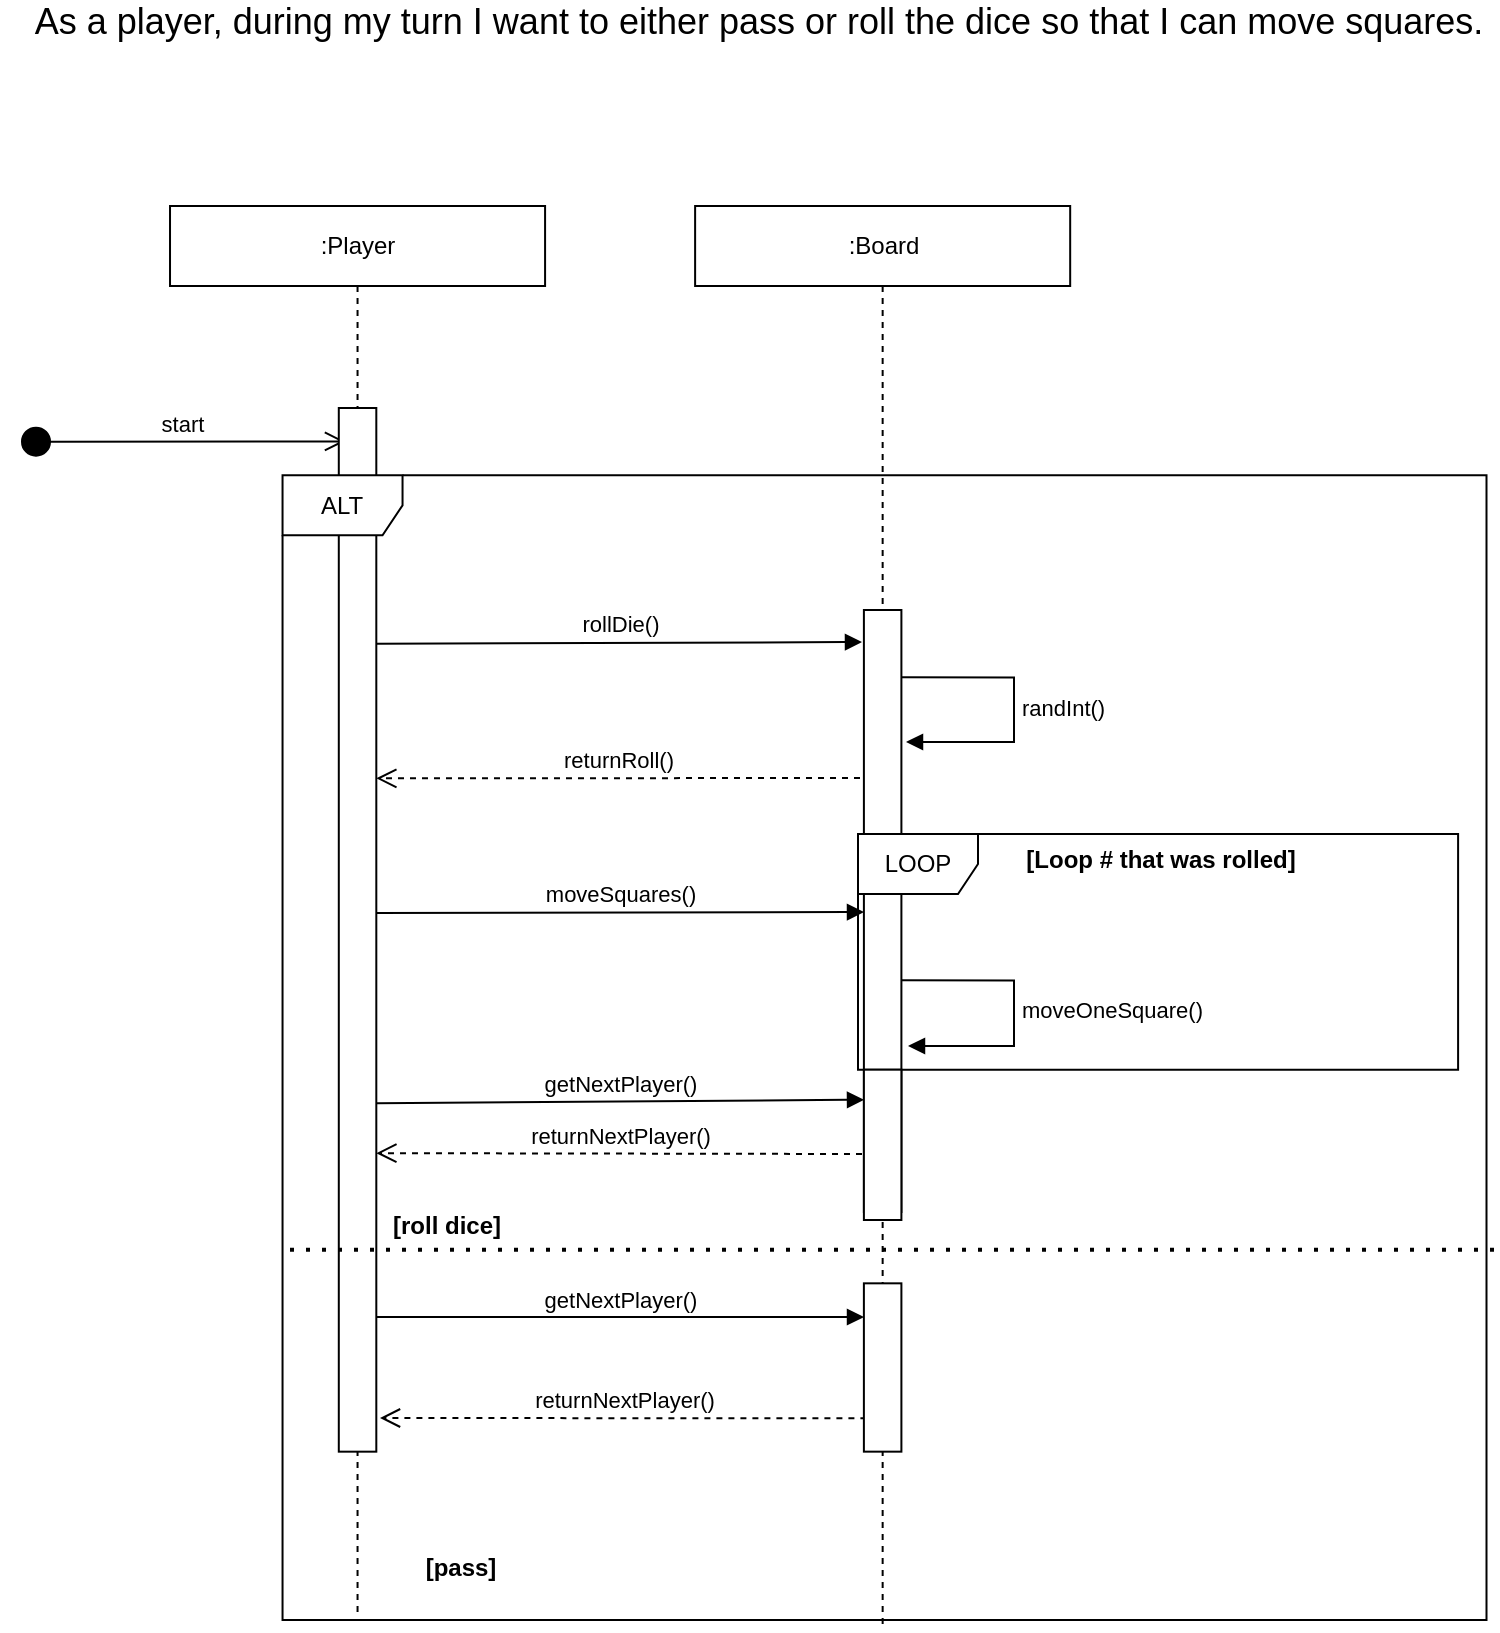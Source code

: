 <mxfile version="14.8.4" type="device"><diagram id="r0VXBuddeag6dbhNBNF8" name="Page-1"><mxGraphModel dx="1662" dy="692" grid="0" gridSize="10" guides="1" tooltips="1" connect="1" arrows="1" fold="1" page="1" pageScale="1" pageWidth="850" pageHeight="1100" math="0" shadow="0"><root><mxCell id="0"/><mxCell id="1" parent="0"/><mxCell id="kHb0LOMqRLBvT1U1AIGJ-2" value="&lt;span id=&quot;docs-internal-guid-690524dd-7fff-6c23-4259-b08b6991aaa1&quot;&gt;&lt;span style=&quot;font-family: &amp;#34;arial&amp;#34; ; background-color: transparent ; vertical-align: baseline&quot;&gt;&lt;font style=&quot;font-size: 18px&quot;&gt;As a player, during my turn I want to either pass or roll the dice so that I can move squares.&lt;/font&gt;&lt;/span&gt;&lt;/span&gt;" style="text;html=1;align=center;verticalAlign=middle;resizable=0;points=[];autosize=1;strokeColor=none;" parent="1" vertex="1"><mxGeometry x="58.5" y="88" width="734" height="20" as="geometry"/></mxCell><mxCell id="jkOrr9DQ9r_OWVSD_fN1-1" value="" style="group" vertex="1" connectable="0" parent="1"><mxGeometry x="57" y="190" width="737" height="712" as="geometry"/></mxCell><mxCell id="kHb0LOMqRLBvT1U1AIGJ-1" value=":Player" style="shape=umlLifeline;perimeter=lifelinePerimeter;whiteSpace=wrap;html=1;container=1;collapsible=0;recursiveResize=0;outlineConnect=0;" parent="jkOrr9DQ9r_OWVSD_fN1-1" vertex="1"><mxGeometry x="75.01" width="187.53" height="706" as="geometry"/></mxCell><mxCell id="kHb0LOMqRLBvT1U1AIGJ-5" value="start" style="html=1;verticalAlign=bottom;startArrow=circle;startFill=1;endArrow=open;startSize=6;endSize=8;entryX=0.166;entryY=0.032;entryDx=0;entryDy=0;entryPerimeter=0;" parent="jkOrr9DQ9r_OWVSD_fN1-1" edge="1" target="kHb0LOMqRLBvT1U1AIGJ-7"><mxGeometry width="80" relative="1" as="geometry"><mxPoint y="117.833" as="sourcePoint"/><mxPoint x="157" y="120" as="targetPoint"/></mxGeometry></mxCell><mxCell id="kHb0LOMqRLBvT1U1AIGJ-7" value="" style="html=1;points=[];perimeter=orthogonalPerimeter;" parent="jkOrr9DQ9r_OWVSD_fN1-1" vertex="1"><mxGeometry x="159.402" y="101.0" width="18.753" height="521.833" as="geometry"/></mxCell><mxCell id="kHb0LOMqRLBvT1U1AIGJ-8" value="ALT" style="shape=umlFrame;whiteSpace=wrap;html=1;" parent="jkOrr9DQ9r_OWVSD_fN1-1" vertex="1"><mxGeometry x="131.272" y="134.667" width="601.977" height="572.333" as="geometry"/></mxCell><mxCell id="kHb0LOMqRLBvT1U1AIGJ-9" value="" style="endArrow=none;dashed=1;html=1;dashPattern=1 3;strokeWidth=2;" parent="jkOrr9DQ9r_OWVSD_fN1-1" edge="1"><mxGeometry width="50" height="50" relative="1" as="geometry"><mxPoint x="737.0" y="521.833" as="sourcePoint"/><mxPoint x="131.272" y="521.833" as="targetPoint"/></mxGeometry></mxCell><mxCell id="kHb0LOMqRLBvT1U1AIGJ-10" value="&lt;b&gt;[roll dice]&lt;/b&gt;" style="text;html=1;align=center;verticalAlign=middle;resizable=0;points=[];autosize=1;strokeColor=none;" parent="jkOrr9DQ9r_OWVSD_fN1-1" vertex="1"><mxGeometry x="178.159" y="500.003" width="70" height="20" as="geometry"/></mxCell><mxCell id="kHb0LOMqRLBvT1U1AIGJ-11" value="&lt;b&gt;[pass]&lt;/b&gt;" style="text;html=1;align=center;verticalAlign=middle;resizable=0;points=[];autosize=1;strokeColor=none;" parent="jkOrr9DQ9r_OWVSD_fN1-1" vertex="1"><mxGeometry x="194.995" y="671.0" width="50" height="20" as="geometry"/></mxCell><mxCell id="kHb0LOMqRLBvT1U1AIGJ-12" value=":Board" style="shape=umlLifeline;perimeter=lifelinePerimeter;whiteSpace=wrap;html=1;container=1;collapsible=0;recursiveResize=0;outlineConnect=0;" parent="jkOrr9DQ9r_OWVSD_fN1-1" vertex="1"><mxGeometry x="337.56" width="187.53" height="712" as="geometry"/></mxCell><mxCell id="kHb0LOMqRLBvT1U1AIGJ-13" value="rollDie()" style="html=1;verticalAlign=bottom;endArrow=block;entryX=-0.051;entryY=0.137;entryDx=0;entryDy=0;entryPerimeter=0;" parent="jkOrr9DQ9r_OWVSD_fN1-1" edge="1" target="kHb0LOMqRLBvT1U1AIGJ-14"><mxGeometry width="80" relative="1" as="geometry"><mxPoint x="178.155" y="218.833" as="sourcePoint"/><mxPoint x="412.57" y="218.833" as="targetPoint"/></mxGeometry></mxCell><mxCell id="kHb0LOMqRLBvT1U1AIGJ-14" value="" style="html=1;points=[];perimeter=orthogonalPerimeter;" parent="jkOrr9DQ9r_OWVSD_fN1-1" vertex="1"><mxGeometry x="421.95" y="202" width="18.75" height="117" as="geometry"/></mxCell><mxCell id="kHb0LOMqRLBvT1U1AIGJ-16" value="randInt()" style="edgeStyle=orthogonalEdgeStyle;html=1;align=left;spacingLeft=2;endArrow=block;rounded=0;" parent="jkOrr9DQ9r_OWVSD_fN1-1" edge="1"><mxGeometry relative="1" as="geometry"><mxPoint x="440.7" y="235.667" as="sourcePoint"/><Array as="points"><mxPoint x="497" y="236"/><mxPoint x="497" y="268"/><mxPoint x="443" y="268"/></Array><mxPoint x="443" y="268" as="targetPoint"/></mxGeometry></mxCell><mxCell id="kHb0LOMqRLBvT1U1AIGJ-17" value="returnRoll()" style="html=1;verticalAlign=bottom;endArrow=open;dashed=1;endSize=8;" parent="jkOrr9DQ9r_OWVSD_fN1-1" edge="1"><mxGeometry relative="1" as="geometry"><mxPoint x="420" y="286" as="sourcePoint"/><mxPoint x="178.155" y="286.167" as="targetPoint"/></mxGeometry></mxCell><mxCell id="kHb0LOMqRLBvT1U1AIGJ-18" value="moveSquares()" style="html=1;verticalAlign=bottom;endArrow=block;entryX=0.01;entryY=0.331;entryDx=0;entryDy=0;entryPerimeter=0;" parent="jkOrr9DQ9r_OWVSD_fN1-1" edge="1" target="kHb0LOMqRLBvT1U1AIGJ-22"><mxGeometry width="80" relative="1" as="geometry"><mxPoint x="178.155" y="353.5" as="sourcePoint"/><mxPoint x="420" y="354" as="targetPoint"/></mxGeometry></mxCell><mxCell id="kHb0LOMqRLBvT1U1AIGJ-20" value="moveOneSquare()" style="edgeStyle=orthogonalEdgeStyle;html=1;align=left;spacingLeft=2;endArrow=block;rounded=0;" parent="jkOrr9DQ9r_OWVSD_fN1-1" edge="1"><mxGeometry relative="1" as="geometry"><mxPoint x="440.7" y="387.167" as="sourcePoint"/><Array as="points"><mxPoint x="497" y="387"/><mxPoint x="497" y="420"/></Array><mxPoint x="444" y="420" as="targetPoint"/></mxGeometry></mxCell><mxCell id="kHb0LOMqRLBvT1U1AIGJ-21" value="" style="html=1;points=[];perimeter=orthogonalPerimeter;" parent="jkOrr9DQ9r_OWVSD_fN1-1" vertex="1"><mxGeometry x="421.95" y="336.67" width="18.75" height="166.33" as="geometry"/></mxCell><mxCell id="kHb0LOMqRLBvT1U1AIGJ-22" value="LOOP" style="shape=umlFrame;whiteSpace=wrap;html=1;" parent="jkOrr9DQ9r_OWVSD_fN1-1" vertex="1"><mxGeometry x="419.0" y="314.003" width="300.051" height="117.833" as="geometry"/></mxCell><mxCell id="kHb0LOMqRLBvT1U1AIGJ-24" value="&lt;b&gt;[Loop # that was rolled]&lt;/b&gt;" style="text;html=1;align=center;verticalAlign=middle;resizable=0;points=[];autosize=1;strokeColor=none;" parent="jkOrr9DQ9r_OWVSD_fN1-1" vertex="1"><mxGeometry x="497.029" y="317.663" width="145" height="18" as="geometry"/></mxCell><mxCell id="kHb0LOMqRLBvT1U1AIGJ-25" value="getNextPlayer()" style="html=1;verticalAlign=bottom;endArrow=block;entryX=0.003;entryY=0.2;entryDx=0;entryDy=0;entryPerimeter=0;" parent="jkOrr9DQ9r_OWVSD_fN1-1" edge="1" target="kHb0LOMqRLBvT1U1AIGJ-28"><mxGeometry width="80" relative="1" as="geometry"><mxPoint x="178.155" y="555.5" as="sourcePoint"/><mxPoint x="412.57" y="555.5" as="targetPoint"/></mxGeometry></mxCell><mxCell id="kHb0LOMqRLBvT1U1AIGJ-26" value="returnNextPlayer()" style="html=1;verticalAlign=bottom;endArrow=open;dashed=1;endSize=8;exitX=0.067;exitY=0.802;exitDx=0;exitDy=0;exitPerimeter=0;" parent="jkOrr9DQ9r_OWVSD_fN1-1" edge="1" source="kHb0LOMqRLBvT1U1AIGJ-28"><mxGeometry relative="1" as="geometry"><mxPoint x="412.57" y="606" as="sourcePoint"/><mxPoint x="180" y="606" as="targetPoint"/></mxGeometry></mxCell><mxCell id="kHb0LOMqRLBvT1U1AIGJ-28" value="" style="html=1;points=[];perimeter=orthogonalPerimeter;" parent="jkOrr9DQ9r_OWVSD_fN1-1" vertex="1"><mxGeometry x="421.947" y="538.667" width="18.753" height="84.167" as="geometry"/></mxCell><mxCell id="jkOrr9DQ9r_OWVSD_fN1-3" value="getNextPlayer()" style="html=1;verticalAlign=bottom;endArrow=block;entryX=0.003;entryY=0.2;entryDx=0;entryDy=0;entryPerimeter=0;" edge="1" parent="jkOrr9DQ9r_OWVSD_fN1-1" target="jkOrr9DQ9r_OWVSD_fN1-5"><mxGeometry width="80" relative="1" as="geometry"><mxPoint x="178.155" y="448.67" as="sourcePoint"/><mxPoint x="355.57" y="258.67" as="targetPoint"/></mxGeometry></mxCell><mxCell id="jkOrr9DQ9r_OWVSD_fN1-4" value="returnNextPlayer()" style="html=1;verticalAlign=bottom;endArrow=open;dashed=1;endSize=8;" edge="1" parent="jkOrr9DQ9r_OWVSD_fN1-1"><mxGeometry relative="1" as="geometry"><mxPoint x="421" y="474" as="sourcePoint"/><mxPoint x="178.16" y="473.58" as="targetPoint"/></mxGeometry></mxCell><mxCell id="jkOrr9DQ9r_OWVSD_fN1-5" value="" style="html=1;points=[];perimeter=orthogonalPerimeter;" vertex="1" parent="jkOrr9DQ9r_OWVSD_fN1-1"><mxGeometry x="421.95" y="431.84" width="18.75" height="75.16" as="geometry"/></mxCell></root></mxGraphModel></diagram></mxfile>